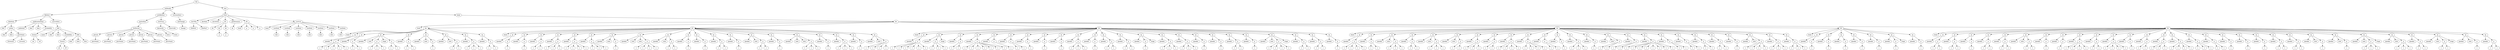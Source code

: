 digraph Tree {
	"t0" [label = "TEI"];
	"t1" [label = "teiHeader"];
	"t2" [label = "fileDesc"];
	"t3" [label = "titleStmt"];
	"t4" [label = "title"];
	"t5" [label = "author"];
	"t6" [label = "idno"];
	"t7" [label = "idno"];
	"t8" [label = "persName"];
	"t9" [label = "forename"];
	"t10" [label = "surname"];
	"t11" [label = "publicationStmt"];
	"t12" [label = "publisher"];
	"t13" [label = "idno"];
	"t14" [label = "idno"];
	"t15" [label = "availability"];
	"t16" [label = "licence"];
	"t17" [label = "ab"];
	"t18" [label = "ref"];
	"t19" [label = "sourceDesc"];
	"t20" [label = "bibl"];
	"t21" [label = "name"];
	"t22" [label = "idno"];
	"t23" [label = "idno"];
	"t24" [label = "availability"];
	"t25" [label = "licence"];
	"t26" [label = "ab"];
	"t27" [label = "ref"];
	"t28" [label = "bibl"];
	"t29" [label = "date"];
	"t30" [label = "date"];
	"t31" [label = "idno"];
	"t32" [label = "profileDesc"];
	"t33" [label = "particDesc"];
	"t34" [label = "listPerson"];
	"t35" [label = "person"];
	"t36" [label = "persName"];
	"t37" [label = "person"];
	"t38" [label = "persName"];
	"t39" [label = "person"];
	"t40" [label = "persName"];
	"t41" [label = "person"];
	"t42" [label = "persName"];
	"t43" [label = "person"];
	"t44" [label = "persName"];
	"t45" [label = "person"];
	"t46" [label = "persName"];
	"t47" [label = "person"];
	"t48" [label = "persName"];
	"t49" [label = "textClass"];
	"t50" [label = "keywords"];
	"t51" [label = "term"];
	"t52" [label = "term"];
	"t53" [label = "classCode"];
	"t54" [label = "revisionDesc"];
	"t55" [label = "listChange"];
	"t56" [label = "change"];
	"t57" [label = "text"];
	"t58" [label = "front"];
	"t59" [label = "docTitle"];
	"t60" [label = "titlePart"];
	"t61" [label = "titlePart"];
	"t62" [label = "docDate"];
	"t63" [label = "docAuthor"];
	"t64" [label = "div"];
	"t65" [label = "div"];
	"t66" [label = "div"];
	"t67" [label = "p"];
	"t68" [label = "div"];
	"t69" [label = "p"];
	"t70" [label = "performance"];
	"t71" [label = "ab"];
	"t72" [label = "div"];
	"t73" [label = "head"];
	"t74" [label = "p"];
	"t75" [label = "p"];
	"t76" [label = "p"];
	"t77" [label = "castList"];
	"t78" [label = "head"];
	"t79" [label = "castItem"];
	"t80" [label = "role"];
	"t81" [label = "castItem"];
	"t82" [label = "role"];
	"t83" [label = "castItem"];
	"t84" [label = "role"];
	"t85" [label = "castItem"];
	"t86" [label = "role"];
	"t87" [label = "castItem"];
	"t88" [label = "role"];
	"t89" [label = "castItem"];
	"t90" [label = "role"];
	"t91" [label = "castItem"];
	"t92" [label = "role"];
	"t93" [label = "body"];
	"t94" [label = "div"];
	"t95" [label = "head"];
	"t96" [label = "div"];
	"t97" [label = "head"];
	"t98" [label = "sp"];
	"t99" [label = "speaker"];
	"t100" [label = "p"];
	"t101" [label = "s"];
	"t102" [label = "s"];
	"t103" [label = "s"];
	"t104" [label = "s"];
	"t105" [label = "s"];
	"t106" [label = "sp"];
	"t107" [label = "speaker"];
	"t108" [label = "p"];
	"t109" [label = "s"];
	"t110" [label = "s"];
	"t111" [label = "sp"];
	"t112" [label = "speaker"];
	"t113" [label = "note"];
	"t114" [label = "p"];
	"t115" [label = "s"];
	"t116" [label = "s"];
	"t117" [label = "s"];
	"t118" [label = "stage"];
	"t119" [label = "p"];
	"t120" [label = "s"];
	"t121" [label = "s"];
	"t122" [label = "sp"];
	"t123" [label = "speaker"];
	"t124" [label = "p"];
	"t125" [label = "s"];
	"t126" [label = "s"];
	"t127" [label = "sp"];
	"t128" [label = "speaker"];
	"t129" [label = "note"];
	"t130" [label = "p"];
	"t131" [label = "s"];
	"t132" [label = "sp"];
	"t133" [label = "speaker"];
	"t134" [label = "note"];
	"t135" [label = "p"];
	"t136" [label = "s"];
	"t137" [label = "s"];
	"t138" [label = "sp"];
	"t139" [label = "speaker"];
	"t140" [label = "p"];
	"t141" [label = "s"];
	"t142" [label = "s"];
	"t143" [label = "s"];
	"t144" [label = "sp"];
	"t145" [label = "speaker"];
	"t146" [label = "p"];
	"t147" [label = "s"];
	"t148" [label = "s"];
	"t149" [label = "div"];
	"t150" [label = "head"];
	"t151" [label = "sp"];
	"t152" [label = "speaker"];
	"t153" [label = "p"];
	"t154" [label = "s"];
	"t155" [label = "sp"];
	"t156" [label = "speaker"];
	"t157" [label = "p"];
	"t158" [label = "s"];
	"t159" [label = "sp"];
	"t160" [label = "speaker"];
	"t161" [label = "p"];
	"t162" [label = "s"];
	"t163" [label = "s"];
	"t164" [label = "sp"];
	"t165" [label = "speaker"];
	"t166" [label = "p"];
	"t167" [label = "s"];
	"t168" [label = "s"];
	"t169" [label = "s"];
	"t170" [label = "sp"];
	"t171" [label = "speaker"];
	"t172" [label = "p"];
	"t173" [label = "s"];
	"t174" [label = "s"];
	"t175" [label = "s"];
	"t176" [label = "s"];
	"t177" [label = "sp"];
	"t178" [label = "speaker"];
	"t179" [label = "p"];
	"t180" [label = "s"];
	"t181" [label = "s"];
	"t182" [label = "s"];
	"t183" [label = "sp"];
	"t184" [label = "speaker"];
	"t185" [label = "note"];
	"t186" [label = "p"];
	"t187" [label = "s"];
	"t188" [label = "sp"];
	"t189" [label = "speaker"];
	"t190" [label = "note"];
	"t191" [label = "note"];
	"t192" [label = "p"];
	"t193" [label = "s"];
	"t194" [label = "s"];
	"t195" [label = "s"];
	"t196" [label = "s"];
	"t197" [label = "sp"];
	"t198" [label = "speaker"];
	"t199" [label = "note"];
	"t200" [label = "p"];
	"t201" [label = "s"];
	"t202" [label = "s"];
	"t203" [label = "sp"];
	"t204" [label = "speaker"];
	"t205" [label = "p"];
	"t206" [label = "s"];
	"t207" [label = "sp"];
	"t208" [label = "speaker"];
	"t209" [label = "p"];
	"t210" [label = "s"];
	"t211" [label = "sp"];
	"t212" [label = "speaker"];
	"t213" [label = "p"];
	"t214" [label = "s"];
	"t215" [label = "s"];
	"t216" [label = "sp"];
	"t217" [label = "speaker"];
	"t218" [label = "p"];
	"t219" [label = "s"];
	"t220" [label = "sp"];
	"t221" [label = "speaker"];
	"t222" [label = "note"];
	"t223" [label = "p"];
	"t224" [label = "s"];
	"t225" [label = "s"];
	"t226" [label = "sp"];
	"t227" [label = "speaker"];
	"t228" [label = "p"];
	"t229" [label = "s"];
	"t230" [label = "sp"];
	"t231" [label = "speaker"];
	"t232" [label = "note"];
	"t233" [label = "note"];
	"t234" [label = "p"];
	"t235" [label = "s"];
	"t236" [label = "s"];
	"t237" [label = "s"];
	"t238" [label = "sp"];
	"t239" [label = "speaker"];
	"t240" [label = "p"];
	"t241" [label = "s"];
	"t242" [label = "sp"];
	"t243" [label = "speaker"];
	"t244" [label = "p"];
	"t245" [label = "s"];
	"t246" [label = "s"];
	"t247" [label = "s"];
	"t248" [label = "sp"];
	"t249" [label = "speaker"];
	"t250" [label = "p"];
	"t251" [label = "s"];
	"t252" [label = "sp"];
	"t253" [label = "speaker"];
	"t254" [label = "note"];
	"t255" [label = "p"];
	"t256" [label = "s"];
	"t257" [label = "s"];
	"t258" [label = "s"];
	"t259" [label = "s"];
	"t260" [label = "div"];
	"t261" [label = "head"];
	"t262" [label = "sp"];
	"t263" [label = "speaker"];
	"t264" [label = "p"];
	"t265" [label = "s"];
	"t266" [label = "s"];
	"t267" [label = "s"];
	"t268" [label = "s"];
	"t269" [label = "s"];
	"t270" [label = "s"];
	"t271" [label = "sp"];
	"t272" [label = "speaker"];
	"t273" [label = "p"];
	"t274" [label = "s"];
	"t275" [label = "s"];
	"t276" [label = "s"];
	"t277" [label = "stage"];
	"t278" [label = "sp"];
	"t279" [label = "speaker"];
	"t280" [label = "p"];
	"t281" [label = "s"];
	"t282" [label = "s"];
	"t283" [label = "sp"];
	"t284" [label = "speaker"];
	"t285" [label = "p"];
	"t286" [label = "s"];
	"t287" [label = "s"];
	"t288" [label = "s"];
	"t289" [label = "s"];
	"t290" [label = "s"];
	"t291" [label = "s"];
	"t292" [label = "s"];
	"t293" [label = "sp"];
	"t294" [label = "speaker"];
	"t295" [label = "p"];
	"t296" [label = "s"];
	"t297" [label = "sp"];
	"t298" [label = "speaker"];
	"t299" [label = "p"];
	"t300" [label = "s"];
	"t301" [label = "s"];
	"t302" [label = "sp"];
	"t303" [label = "speaker"];
	"t304" [label = "p"];
	"t305" [label = "s"];
	"t306" [label = "sp"];
	"t307" [label = "speaker"];
	"t308" [label = "p"];
	"t309" [label = "s"];
	"t310" [label = "sp"];
	"t311" [label = "speaker"];
	"t312" [label = "p"];
	"t313" [label = "s"];
	"t314" [label = "sp"];
	"t315" [label = "speaker"];
	"t316" [label = "p"];
	"t317" [label = "s"];
	"t318" [label = "s"];
	"t319" [label = "s"];
	"t320" [label = "sp"];
	"t321" [label = "speaker"];
	"t322" [label = "p"];
	"t323" [label = "s"];
	"t324" [label = "sp"];
	"t325" [label = "speaker"];
	"t326" [label = "p"];
	"t327" [label = "s"];
	"t328" [label = "s"];
	"t329" [label = "sp"];
	"t330" [label = "speaker"];
	"t331" [label = "p"];
	"t332" [label = "s"];
	"t333" [label = "s"];
	"t334" [label = "sp"];
	"t335" [label = "speaker"];
	"t336" [label = "p"];
	"t337" [label = "s"];
	"t338" [label = "stage"];
	"t339" [label = "sp"];
	"t340" [label = "speaker"];
	"t341" [label = "p"];
	"t342" [label = "s"];
	"t343" [label = "s"];
	"t344" [label = "s"];
	"t345" [label = "sp"];
	"t346" [label = "speaker"];
	"t347" [label = "p"];
	"t348" [label = "s"];
	"t349" [label = "s"];
	"t350" [label = "s"];
	"t351" [label = "sp"];
	"t352" [label = "speaker"];
	"t353" [label = "p"];
	"t354" [label = "s"];
	"t355" [label = "sp"];
	"t356" [label = "speaker"];
	"t357" [label = "p"];
	"t358" [label = "s"];
	"t359" [label = "sp"];
	"t360" [label = "speaker"];
	"t361" [label = "p"];
	"t362" [label = "s"];
	"t363" [label = "s"];
	"t364" [label = "sp"];
	"t365" [label = "speaker"];
	"t366" [label = "p"];
	"t367" [label = "s"];
	"t368" [label = "sp"];
	"t369" [label = "speaker"];
	"t370" [label = "note"];
	"t371" [label = "p"];
	"t372" [label = "s"];
	"t373" [label = "s"];
	"t374" [label = "s"];
	"t375" [label = "s"];
	"t376" [label = "stage"];
	"t377" [label = "sp"];
	"t378" [label = "speaker"];
	"t379" [label = "p"];
	"t380" [label = "s"];
	"t381" [label = "s"];
	"t382" [label = "sp"];
	"t383" [label = "speaker"];
	"t384" [label = "p"];
	"t385" [label = "s"];
	"t386" [label = "s"];
	"t387" [label = "sp"];
	"t388" [label = "speaker"];
	"t389" [label = "p"];
	"t390" [label = "s"];
	"t391" [label = "div"];
	"t392" [label = "head"];
	"t393" [label = "sp"];
	"t394" [label = "speaker"];
	"t395" [label = "p"];
	"t396" [label = "s"];
	"t397" [label = "s"];
	"t398" [label = "s"];
	"t399" [label = "s"];
	"t400" [label = "sp"];
	"t401" [label = "speaker"];
	"t402" [label = "p"];
	"t403" [label = "s"];
	"t404" [label = "s"];
	"t405" [label = "sp"];
	"t406" [label = "speaker"];
	"t407" [label = "note"];
	"t408" [label = "p"];
	"t409" [label = "s"];
	"t410" [label = "s"];
	"t411" [label = "s"];
	"t412" [label = "sp"];
	"t413" [label = "speaker"];
	"t414" [label = "p"];
	"t415" [label = "s"];
	"t416" [label = "s"];
	"t417" [label = "sp"];
	"t418" [label = "speaker"];
	"t419" [label = "note"];
	"t420" [label = "p"];
	"t421" [label = "s"];
	"t422" [label = "s"];
	"t423" [label = "s"];
	"t424" [label = "sp"];
	"t425" [label = "speaker"];
	"t426" [label = "note"];
	"t427" [label = "p"];
	"t428" [label = "s"];
	"t429" [label = "s"];
	"t430" [label = "sp"];
	"t431" [label = "speaker"];
	"t432" [label = "p"];
	"t433" [label = "s"];
	"t434" [label = "s"];
	"t435" [label = "s"];
	"t436" [label = "sp"];
	"t437" [label = "speaker"];
	"t438" [label = "p"];
	"t439" [label = "s"];
	"t440" [label = "s"];
	"t441" [label = "sp"];
	"t442" [label = "speaker"];
	"t443" [label = "p"];
	"t444" [label = "s"];
	"t445" [label = "s"];
	"t446" [label = "s"];
	"t447" [label = "s"];
	"t448" [label = "sp"];
	"t449" [label = "speaker"];
	"t450" [label = "p"];
	"t451" [label = "s"];
	"t452" [label = "s"];
	"t453" [label = "s"];
	"t454" [label = "s"];
	"t455" [label = "sp"];
	"t456" [label = "speaker"];
	"t457" [label = "p"];
	"t458" [label = "s"];
	"t459" [label = "s"];
	"t460" [label = "sp"];
	"t461" [label = "speaker"];
	"t462" [label = "p"];
	"t463" [label = "s"];
	"t464" [label = "sp"];
	"t465" [label = "speaker"];
	"t466" [label = "p"];
	"t467" [label = "s"];
	"t468" [label = "s"];
	"t469" [label = "s"];
	"t470" [label = "sp"];
	"t471" [label = "speaker"];
	"t472" [label = "p"];
	"t473" [label = "s"];
	"t474" [label = "sp"];
	"t475" [label = "speaker"];
	"t476" [label = "note"];
	"t477" [label = "p"];
	"t478" [label = "s"];
	"t479" [label = "s"];
	"t480" [label = "sp"];
	"t481" [label = "speaker"];
	"t482" [label = "p"];
	"t483" [label = "s"];
	"t484" [label = "s"];
	"t485" [label = "sp"];
	"t486" [label = "speaker"];
	"t487" [label = "p"];
	"t488" [label = "s"];
	"t489" [label = "s"];
	"t490" [label = "s"];
	"t491" [label = "s"];
	"t492" [label = "s"];
	"t493" [label = "s"];
	"t494" [label = "s"];
	"t495" [label = "s"];
	"t496" [label = "sp"];
	"t497" [label = "speaker"];
	"t498" [label = "p"];
	"t499" [label = "s"];
	"t500" [label = "s"];
	"t501" [label = "sp"];
	"t502" [label = "speaker"];
	"t503" [label = "p"];
	"t504" [label = "s"];
	"t505" [label = "s"];
	"t506" [label = "sp"];
	"t507" [label = "speaker"];
	"t508" [label = "p"];
	"t509" [label = "s"];
	"t510" [label = "s"];
	"t511" [label = "sp"];
	"t512" [label = "speaker"];
	"t513" [label = "p"];
	"t514" [label = "s"];
	"t515" [label = "s"];
	"t516" [label = "sp"];
	"t517" [label = "speaker"];
	"t518" [label = "p"];
	"t519" [label = "s"];
	"t520" [label = "sp"];
	"t521" [label = "speaker"];
	"t522" [label = "note"];
	"t523" [label = "p"];
	"t524" [label = "s"];
	"t525" [label = "s"];
	"t526" [label = "s"];
	"t527" [label = "s"];
	"t528" [label = "sp"];
	"t529" [label = "speaker"];
	"t530" [label = "p"];
	"t531" [label = "s"];
	"t532" [label = "s"];
	"t533" [label = "s"];
	"t534" [label = "sp"];
	"t535" [label = "speaker"];
	"t536" [label = "p"];
	"t537" [label = "s"];
	"t538" [label = "s"];
	"t539" [label = "s"];
	"t540" [label = "div"];
	"t541" [label = "head"];
	"t542" [label = "sp"];
	"t543" [label = "speaker"];
	"t544" [label = "p"];
	"t545" [label = "s"];
	"t546" [label = "sp"];
	"t547" [label = "speaker"];
	"t548" [label = "p"];
	"t549" [label = "s"];
	"t550" [label = "sp"];
	"t551" [label = "speaker"];
	"t552" [label = "p"];
	"t553" [label = "s"];
	"t554" [label = "sp"];
	"t555" [label = "speaker"];
	"t556" [label = "p"];
	"t557" [label = "s"];
	"t558" [label = "sp"];
	"t559" [label = "speaker"];
	"t560" [label = "p"];
	"t561" [label = "s"];
	"t562" [label = "sp"];
	"t563" [label = "speaker"];
	"t564" [label = "p"];
	"t565" [label = "s"];
	"t566" [label = "stage"];
	"t567" [label = "sp"];
	"t568" [label = "speaker"];
	"t569" [label = "p"];
	"t570" [label = "s"];
	"t571" [label = "div"];
	"t572" [label = "head"];
	"t573" [label = "sp"];
	"t574" [label = "speaker"];
	"t575" [label = "p"];
	"t576" [label = "s"];
	"t577" [label = "s"];
	"t578" [label = "sp"];
	"t579" [label = "speaker"];
	"t580" [label = "p"];
	"t581" [label = "s"];
	"t582" [label = "s"];
	"t583" [label = "sp"];
	"t584" [label = "speaker"];
	"t585" [label = "p"];
	"t586" [label = "s"];
	"t587" [label = "sp"];
	"t588" [label = "speaker"];
	"t589" [label = "p"];
	"t590" [label = "s"];
	"t591" [label = "s"];
	"t592" [label = "sp"];
	"t593" [label = "speaker"];
	"t594" [label = "p"];
	"t595" [label = "s"];
	"t596" [label = "s"];
	"t597" [label = "sp"];
	"t598" [label = "speaker"];
	"t599" [label = "note"];
	"t600" [label = "p"];
	"t601" [label = "s"];
	"t602" [label = "s"];
	"t603" [label = "sp"];
	"t604" [label = "speaker"];
	"t605" [label = "p"];
	"t606" [label = "s"];
	"t607" [label = "sp"];
	"t608" [label = "speaker"];
	"t609" [label = "p"];
	"t610" [label = "s"];
	"t611" [label = "sp"];
	"t612" [label = "speaker"];
	"t613" [label = "p"];
	"t614" [label = "s"];
	"t615" [label = "s"];
	"t616" [label = "s"];
	"t617" [label = "s"];
	"t618" [label = "sp"];
	"t619" [label = "speaker"];
	"t620" [label = "p"];
	"t621" [label = "s"];
	"t622" [label = "s"];
	"t623" [label = "sp"];
	"t624" [label = "speaker"];
	"t625" [label = "p"];
	"t626" [label = "s"];
	"t627" [label = "s"];
	"t628" [label = "s"];
	"t629" [label = "s"];
	"t630" [label = "sp"];
	"t631" [label = "speaker"];
	"t632" [label = "p"];
	"t633" [label = "s"];
	"t634" [label = "sp"];
	"t635" [label = "speaker"];
	"t636" [label = "p"];
	"t637" [label = "s"];
	"t638" [label = "s"];
	"t639" [label = "sp"];
	"t640" [label = "speaker"];
	"t641" [label = "p"];
	"t642" [label = "s"];
	"t643" [label = "s"];
	"t644" [label = "s"];
	"t645" [label = "sp"];
	"t646" [label = "speaker"];
	"t647" [label = "p"];
	"t648" [label = "s"];
	"t649" [label = "s"];
	"t650" [label = "s"];
	"t651" [label = "s"];
	"t652" [label = "sp"];
	"t653" [label = "speaker"];
	"t654" [label = "p"];
	"t655" [label = "s"];
	"t656" [label = "s"];
	"t657" [label = "s"];
	"t658" [label = "sp"];
	"t659" [label = "speaker"];
	"t660" [label = "p"];
	"t661" [label = "s"];
	"t662" [label = "s"];
	"t663" [label = "sp"];
	"t664" [label = "speaker"];
	"t665" [label = "p"];
	"t666" [label = "s"];
	"t667" [label = "sp"];
	"t668" [label = "speaker"];
	"t669" [label = "p"];
	"t670" [label = "s"];
	"t671" [label = "sp"];
	"t672" [label = "speaker"];
	"t673" [label = "p"];
	"t674" [label = "s"];
	"t675" [label = "sp"];
	"t676" [label = "speaker"];
	"t677" [label = "p"];
	"t678" [label = "s"];
	"t679" [label = "s"];
	"t680" [label = "sp"];
	"t681" [label = "speaker"];
	"t682" [label = "p"];
	"t683" [label = "s"];
	"t684" [label = "s"];
	"t685" [label = "sp"];
	"t686" [label = "speaker"];
	"t687" [label = "note"];
	"t688" [label = "p"];
	"t689" [label = "s"];
	"t690" [label = "sp"];
	"t691" [label = "speaker"];
	"t692" [label = "note"];
	"t693" [label = "p"];
	"t694" [label = "s"];
	"t695" [label = "sp"];
	"t696" [label = "speaker"];
	"t697" [label = "note"];
	"t698" [label = "p"];
	"t699" [label = "s"];
	"t700" [label = "s"];
	"t701" [label = "s"];
	"t702" [label = "stage"];
	"t703" [label = "sp"];
	"t704" [label = "speaker"];
	"t705" [label = "note"];
	"t706" [label = "p"];
	"t707" [label = "s"];
	"t708" [label = "s"];
	"t709" [label = "s"];
	"t710" [label = "sp"];
	"t711" [label = "speaker"];
	"t712" [label = "p"];
	"t713" [label = "s"];
	"t714" [label = "s"];
	"t715" [label = "sp"];
	"t716" [label = "speaker"];
	"t717" [label = "note"];
	"t718" [label = "p"];
	"t719" [label = "s"];
	"t720" [label = "s"];
	"t721" [label = "stage"];
	"t722" [label = "sp"];
	"t723" [label = "speaker"];
	"t724" [label = "note"];
	"t725" [label = "p"];
	"t726" [label = "s"];
	"t727" [label = "sp"];
	"t728" [label = "speaker"];
	"t729" [label = "p"];
	"t730" [label = "s"];
	"t731" [label = "s"];
	"t0" -> "t1";
	"t1" -> "t2";
	"t2" -> "t3";
	"t3" -> "t4";
	"t3" -> "t5";
	"t5" -> "t6";
	"t5" -> "t7";
	"t5" -> "t8";
	"t8" -> "t9";
	"t8" -> "t10";
	"t2" -> "t11";
	"t11" -> "t12";
	"t11" -> "t13";
	"t11" -> "t14";
	"t11" -> "t15";
	"t15" -> "t16";
	"t16" -> "t17";
	"t16" -> "t18";
	"t2" -> "t19";
	"t19" -> "t20";
	"t20" -> "t21";
	"t20" -> "t22";
	"t20" -> "t23";
	"t20" -> "t24";
	"t24" -> "t25";
	"t25" -> "t26";
	"t25" -> "t27";
	"t20" -> "t28";
	"t28" -> "t29";
	"t28" -> "t30";
	"t28" -> "t31";
	"t1" -> "t32";
	"t32" -> "t33";
	"t33" -> "t34";
	"t34" -> "t35";
	"t35" -> "t36";
	"t34" -> "t37";
	"t37" -> "t38";
	"t34" -> "t39";
	"t39" -> "t40";
	"t34" -> "t41";
	"t41" -> "t42";
	"t34" -> "t43";
	"t43" -> "t44";
	"t34" -> "t45";
	"t45" -> "t46";
	"t34" -> "t47";
	"t47" -> "t48";
	"t32" -> "t49";
	"t49" -> "t50";
	"t50" -> "t51";
	"t50" -> "t52";
	"t49" -> "t53";
	"t1" -> "t54";
	"t54" -> "t55";
	"t55" -> "t56";
	"t0" -> "t57";
	"t57" -> "t58";
	"t58" -> "t59";
	"t59" -> "t60";
	"t59" -> "t61";
	"t58" -> "t62";
	"t58" -> "t63";
	"t58" -> "t64";
	"t64" -> "t65";
	"t64" -> "t66";
	"t66" -> "t67";
	"t64" -> "t68";
	"t68" -> "t69";
	"t58" -> "t70";
	"t70" -> "t71";
	"t58" -> "t72";
	"t72" -> "t73";
	"t72" -> "t74";
	"t72" -> "t75";
	"t72" -> "t76";
	"t58" -> "t77";
	"t77" -> "t78";
	"t77" -> "t79";
	"t79" -> "t80";
	"t77" -> "t81";
	"t81" -> "t82";
	"t77" -> "t83";
	"t83" -> "t84";
	"t77" -> "t85";
	"t85" -> "t86";
	"t77" -> "t87";
	"t87" -> "t88";
	"t77" -> "t89";
	"t89" -> "t90";
	"t77" -> "t91";
	"t91" -> "t92";
	"t57" -> "t93";
	"t93" -> "t94";
	"t94" -> "t95";
	"t94" -> "t96";
	"t96" -> "t97";
	"t96" -> "t98";
	"t98" -> "t99";
	"t98" -> "t100";
	"t100" -> "t101";
	"t100" -> "t102";
	"t100" -> "t103";
	"t100" -> "t104";
	"t100" -> "t105";
	"t96" -> "t106";
	"t106" -> "t107";
	"t106" -> "t108";
	"t108" -> "t109";
	"t108" -> "t110";
	"t96" -> "t111";
	"t111" -> "t112";
	"t111" -> "t113";
	"t111" -> "t114";
	"t114" -> "t115";
	"t114" -> "t116";
	"t114" -> "t117";
	"t111" -> "t118";
	"t111" -> "t119";
	"t119" -> "t120";
	"t119" -> "t121";
	"t96" -> "t122";
	"t122" -> "t123";
	"t122" -> "t124";
	"t124" -> "t125";
	"t124" -> "t126";
	"t96" -> "t127";
	"t127" -> "t128";
	"t127" -> "t129";
	"t127" -> "t130";
	"t130" -> "t131";
	"t96" -> "t132";
	"t132" -> "t133";
	"t132" -> "t134";
	"t132" -> "t135";
	"t135" -> "t136";
	"t135" -> "t137";
	"t96" -> "t138";
	"t138" -> "t139";
	"t138" -> "t140";
	"t140" -> "t141";
	"t140" -> "t142";
	"t140" -> "t143";
	"t96" -> "t144";
	"t144" -> "t145";
	"t144" -> "t146";
	"t146" -> "t147";
	"t146" -> "t148";
	"t94" -> "t149";
	"t149" -> "t150";
	"t149" -> "t151";
	"t151" -> "t152";
	"t151" -> "t153";
	"t153" -> "t154";
	"t149" -> "t155";
	"t155" -> "t156";
	"t155" -> "t157";
	"t157" -> "t158";
	"t149" -> "t159";
	"t159" -> "t160";
	"t159" -> "t161";
	"t161" -> "t162";
	"t161" -> "t163";
	"t149" -> "t164";
	"t164" -> "t165";
	"t164" -> "t166";
	"t166" -> "t167";
	"t166" -> "t168";
	"t166" -> "t169";
	"t149" -> "t170";
	"t170" -> "t171";
	"t170" -> "t172";
	"t172" -> "t173";
	"t172" -> "t174";
	"t172" -> "t175";
	"t172" -> "t176";
	"t149" -> "t177";
	"t177" -> "t178";
	"t177" -> "t179";
	"t179" -> "t180";
	"t179" -> "t181";
	"t179" -> "t182";
	"t149" -> "t183";
	"t183" -> "t184";
	"t183" -> "t185";
	"t183" -> "t186";
	"t186" -> "t187";
	"t149" -> "t188";
	"t188" -> "t189";
	"t188" -> "t190";
	"t188" -> "t191";
	"t188" -> "t192";
	"t192" -> "t193";
	"t192" -> "t194";
	"t192" -> "t195";
	"t192" -> "t196";
	"t149" -> "t197";
	"t197" -> "t198";
	"t197" -> "t199";
	"t197" -> "t200";
	"t200" -> "t201";
	"t200" -> "t202";
	"t149" -> "t203";
	"t203" -> "t204";
	"t203" -> "t205";
	"t205" -> "t206";
	"t149" -> "t207";
	"t207" -> "t208";
	"t207" -> "t209";
	"t209" -> "t210";
	"t149" -> "t211";
	"t211" -> "t212";
	"t211" -> "t213";
	"t213" -> "t214";
	"t213" -> "t215";
	"t149" -> "t216";
	"t216" -> "t217";
	"t216" -> "t218";
	"t218" -> "t219";
	"t149" -> "t220";
	"t220" -> "t221";
	"t220" -> "t222";
	"t220" -> "t223";
	"t223" -> "t224";
	"t223" -> "t225";
	"t149" -> "t226";
	"t226" -> "t227";
	"t226" -> "t228";
	"t228" -> "t229";
	"t149" -> "t230";
	"t230" -> "t231";
	"t230" -> "t232";
	"t230" -> "t233";
	"t230" -> "t234";
	"t234" -> "t235";
	"t234" -> "t236";
	"t234" -> "t237";
	"t149" -> "t238";
	"t238" -> "t239";
	"t238" -> "t240";
	"t240" -> "t241";
	"t149" -> "t242";
	"t242" -> "t243";
	"t242" -> "t244";
	"t244" -> "t245";
	"t244" -> "t246";
	"t244" -> "t247";
	"t149" -> "t248";
	"t248" -> "t249";
	"t248" -> "t250";
	"t250" -> "t251";
	"t149" -> "t252";
	"t252" -> "t253";
	"t252" -> "t254";
	"t252" -> "t255";
	"t255" -> "t256";
	"t255" -> "t257";
	"t255" -> "t258";
	"t255" -> "t259";
	"t94" -> "t260";
	"t260" -> "t261";
	"t260" -> "t262";
	"t262" -> "t263";
	"t262" -> "t264";
	"t264" -> "t265";
	"t264" -> "t266";
	"t264" -> "t267";
	"t264" -> "t268";
	"t264" -> "t269";
	"t264" -> "t270";
	"t260" -> "t271";
	"t271" -> "t272";
	"t271" -> "t273";
	"t273" -> "t274";
	"t273" -> "t275";
	"t273" -> "t276";
	"t271" -> "t277";
	"t260" -> "t278";
	"t278" -> "t279";
	"t278" -> "t280";
	"t280" -> "t281";
	"t280" -> "t282";
	"t260" -> "t283";
	"t283" -> "t284";
	"t283" -> "t285";
	"t285" -> "t286";
	"t285" -> "t287";
	"t285" -> "t288";
	"t285" -> "t289";
	"t285" -> "t290";
	"t285" -> "t291";
	"t285" -> "t292";
	"t260" -> "t293";
	"t293" -> "t294";
	"t293" -> "t295";
	"t295" -> "t296";
	"t260" -> "t297";
	"t297" -> "t298";
	"t297" -> "t299";
	"t299" -> "t300";
	"t299" -> "t301";
	"t260" -> "t302";
	"t302" -> "t303";
	"t302" -> "t304";
	"t304" -> "t305";
	"t260" -> "t306";
	"t306" -> "t307";
	"t306" -> "t308";
	"t308" -> "t309";
	"t260" -> "t310";
	"t310" -> "t311";
	"t310" -> "t312";
	"t312" -> "t313";
	"t260" -> "t314";
	"t314" -> "t315";
	"t314" -> "t316";
	"t316" -> "t317";
	"t316" -> "t318";
	"t316" -> "t319";
	"t260" -> "t320";
	"t320" -> "t321";
	"t320" -> "t322";
	"t322" -> "t323";
	"t260" -> "t324";
	"t324" -> "t325";
	"t324" -> "t326";
	"t326" -> "t327";
	"t326" -> "t328";
	"t260" -> "t329";
	"t329" -> "t330";
	"t329" -> "t331";
	"t331" -> "t332";
	"t331" -> "t333";
	"t260" -> "t334";
	"t334" -> "t335";
	"t334" -> "t336";
	"t336" -> "t337";
	"t334" -> "t338";
	"t260" -> "t339";
	"t339" -> "t340";
	"t339" -> "t341";
	"t341" -> "t342";
	"t341" -> "t343";
	"t341" -> "t344";
	"t260" -> "t345";
	"t345" -> "t346";
	"t345" -> "t347";
	"t347" -> "t348";
	"t347" -> "t349";
	"t347" -> "t350";
	"t260" -> "t351";
	"t351" -> "t352";
	"t351" -> "t353";
	"t353" -> "t354";
	"t260" -> "t355";
	"t355" -> "t356";
	"t355" -> "t357";
	"t357" -> "t358";
	"t260" -> "t359";
	"t359" -> "t360";
	"t359" -> "t361";
	"t361" -> "t362";
	"t361" -> "t363";
	"t260" -> "t364";
	"t364" -> "t365";
	"t364" -> "t366";
	"t366" -> "t367";
	"t260" -> "t368";
	"t368" -> "t369";
	"t368" -> "t370";
	"t368" -> "t371";
	"t371" -> "t372";
	"t371" -> "t373";
	"t371" -> "t374";
	"t371" -> "t375";
	"t368" -> "t376";
	"t260" -> "t377";
	"t377" -> "t378";
	"t377" -> "t379";
	"t379" -> "t380";
	"t379" -> "t381";
	"t260" -> "t382";
	"t382" -> "t383";
	"t382" -> "t384";
	"t384" -> "t385";
	"t384" -> "t386";
	"t260" -> "t387";
	"t387" -> "t388";
	"t387" -> "t389";
	"t389" -> "t390";
	"t94" -> "t391";
	"t391" -> "t392";
	"t391" -> "t393";
	"t393" -> "t394";
	"t393" -> "t395";
	"t395" -> "t396";
	"t395" -> "t397";
	"t395" -> "t398";
	"t395" -> "t399";
	"t391" -> "t400";
	"t400" -> "t401";
	"t400" -> "t402";
	"t402" -> "t403";
	"t402" -> "t404";
	"t391" -> "t405";
	"t405" -> "t406";
	"t405" -> "t407";
	"t405" -> "t408";
	"t408" -> "t409";
	"t408" -> "t410";
	"t408" -> "t411";
	"t391" -> "t412";
	"t412" -> "t413";
	"t412" -> "t414";
	"t414" -> "t415";
	"t414" -> "t416";
	"t391" -> "t417";
	"t417" -> "t418";
	"t417" -> "t419";
	"t417" -> "t420";
	"t420" -> "t421";
	"t420" -> "t422";
	"t420" -> "t423";
	"t391" -> "t424";
	"t424" -> "t425";
	"t424" -> "t426";
	"t424" -> "t427";
	"t427" -> "t428";
	"t427" -> "t429";
	"t391" -> "t430";
	"t430" -> "t431";
	"t430" -> "t432";
	"t432" -> "t433";
	"t432" -> "t434";
	"t432" -> "t435";
	"t391" -> "t436";
	"t436" -> "t437";
	"t436" -> "t438";
	"t438" -> "t439";
	"t438" -> "t440";
	"t391" -> "t441";
	"t441" -> "t442";
	"t441" -> "t443";
	"t443" -> "t444";
	"t443" -> "t445";
	"t443" -> "t446";
	"t443" -> "t447";
	"t391" -> "t448";
	"t448" -> "t449";
	"t448" -> "t450";
	"t450" -> "t451";
	"t450" -> "t452";
	"t450" -> "t453";
	"t450" -> "t454";
	"t391" -> "t455";
	"t455" -> "t456";
	"t455" -> "t457";
	"t457" -> "t458";
	"t457" -> "t459";
	"t391" -> "t460";
	"t460" -> "t461";
	"t460" -> "t462";
	"t462" -> "t463";
	"t391" -> "t464";
	"t464" -> "t465";
	"t464" -> "t466";
	"t466" -> "t467";
	"t466" -> "t468";
	"t466" -> "t469";
	"t391" -> "t470";
	"t470" -> "t471";
	"t470" -> "t472";
	"t472" -> "t473";
	"t391" -> "t474";
	"t474" -> "t475";
	"t474" -> "t476";
	"t474" -> "t477";
	"t477" -> "t478";
	"t477" -> "t479";
	"t391" -> "t480";
	"t480" -> "t481";
	"t480" -> "t482";
	"t482" -> "t483";
	"t482" -> "t484";
	"t391" -> "t485";
	"t485" -> "t486";
	"t485" -> "t487";
	"t487" -> "t488";
	"t487" -> "t489";
	"t487" -> "t490";
	"t487" -> "t491";
	"t487" -> "t492";
	"t487" -> "t493";
	"t487" -> "t494";
	"t487" -> "t495";
	"t391" -> "t496";
	"t496" -> "t497";
	"t496" -> "t498";
	"t498" -> "t499";
	"t498" -> "t500";
	"t391" -> "t501";
	"t501" -> "t502";
	"t501" -> "t503";
	"t503" -> "t504";
	"t503" -> "t505";
	"t391" -> "t506";
	"t506" -> "t507";
	"t506" -> "t508";
	"t508" -> "t509";
	"t508" -> "t510";
	"t391" -> "t511";
	"t511" -> "t512";
	"t511" -> "t513";
	"t513" -> "t514";
	"t513" -> "t515";
	"t391" -> "t516";
	"t516" -> "t517";
	"t516" -> "t518";
	"t518" -> "t519";
	"t391" -> "t520";
	"t520" -> "t521";
	"t520" -> "t522";
	"t520" -> "t523";
	"t523" -> "t524";
	"t523" -> "t525";
	"t523" -> "t526";
	"t523" -> "t527";
	"t391" -> "t528";
	"t528" -> "t529";
	"t528" -> "t530";
	"t530" -> "t531";
	"t530" -> "t532";
	"t530" -> "t533";
	"t391" -> "t534";
	"t534" -> "t535";
	"t534" -> "t536";
	"t536" -> "t537";
	"t536" -> "t538";
	"t536" -> "t539";
	"t94" -> "t540";
	"t540" -> "t541";
	"t540" -> "t542";
	"t542" -> "t543";
	"t542" -> "t544";
	"t544" -> "t545";
	"t540" -> "t546";
	"t546" -> "t547";
	"t546" -> "t548";
	"t548" -> "t549";
	"t540" -> "t550";
	"t550" -> "t551";
	"t550" -> "t552";
	"t552" -> "t553";
	"t540" -> "t554";
	"t554" -> "t555";
	"t554" -> "t556";
	"t556" -> "t557";
	"t540" -> "t558";
	"t558" -> "t559";
	"t558" -> "t560";
	"t560" -> "t561";
	"t540" -> "t562";
	"t562" -> "t563";
	"t562" -> "t564";
	"t564" -> "t565";
	"t562" -> "t566";
	"t540" -> "t567";
	"t567" -> "t568";
	"t567" -> "t569";
	"t569" -> "t570";
	"t94" -> "t571";
	"t571" -> "t572";
	"t571" -> "t573";
	"t573" -> "t574";
	"t573" -> "t575";
	"t575" -> "t576";
	"t575" -> "t577";
	"t571" -> "t578";
	"t578" -> "t579";
	"t578" -> "t580";
	"t580" -> "t581";
	"t580" -> "t582";
	"t571" -> "t583";
	"t583" -> "t584";
	"t583" -> "t585";
	"t585" -> "t586";
	"t571" -> "t587";
	"t587" -> "t588";
	"t587" -> "t589";
	"t589" -> "t590";
	"t589" -> "t591";
	"t571" -> "t592";
	"t592" -> "t593";
	"t592" -> "t594";
	"t594" -> "t595";
	"t594" -> "t596";
	"t571" -> "t597";
	"t597" -> "t598";
	"t597" -> "t599";
	"t597" -> "t600";
	"t600" -> "t601";
	"t600" -> "t602";
	"t571" -> "t603";
	"t603" -> "t604";
	"t603" -> "t605";
	"t605" -> "t606";
	"t571" -> "t607";
	"t607" -> "t608";
	"t607" -> "t609";
	"t609" -> "t610";
	"t571" -> "t611";
	"t611" -> "t612";
	"t611" -> "t613";
	"t613" -> "t614";
	"t613" -> "t615";
	"t613" -> "t616";
	"t613" -> "t617";
	"t571" -> "t618";
	"t618" -> "t619";
	"t618" -> "t620";
	"t620" -> "t621";
	"t620" -> "t622";
	"t571" -> "t623";
	"t623" -> "t624";
	"t623" -> "t625";
	"t625" -> "t626";
	"t625" -> "t627";
	"t625" -> "t628";
	"t625" -> "t629";
	"t571" -> "t630";
	"t630" -> "t631";
	"t630" -> "t632";
	"t632" -> "t633";
	"t571" -> "t634";
	"t634" -> "t635";
	"t634" -> "t636";
	"t636" -> "t637";
	"t636" -> "t638";
	"t571" -> "t639";
	"t639" -> "t640";
	"t639" -> "t641";
	"t641" -> "t642";
	"t641" -> "t643";
	"t641" -> "t644";
	"t571" -> "t645";
	"t645" -> "t646";
	"t645" -> "t647";
	"t647" -> "t648";
	"t647" -> "t649";
	"t647" -> "t650";
	"t647" -> "t651";
	"t571" -> "t652";
	"t652" -> "t653";
	"t652" -> "t654";
	"t654" -> "t655";
	"t654" -> "t656";
	"t654" -> "t657";
	"t571" -> "t658";
	"t658" -> "t659";
	"t658" -> "t660";
	"t660" -> "t661";
	"t660" -> "t662";
	"t571" -> "t663";
	"t663" -> "t664";
	"t663" -> "t665";
	"t665" -> "t666";
	"t571" -> "t667";
	"t667" -> "t668";
	"t667" -> "t669";
	"t669" -> "t670";
	"t571" -> "t671";
	"t671" -> "t672";
	"t671" -> "t673";
	"t673" -> "t674";
	"t571" -> "t675";
	"t675" -> "t676";
	"t675" -> "t677";
	"t677" -> "t678";
	"t677" -> "t679";
	"t571" -> "t680";
	"t680" -> "t681";
	"t680" -> "t682";
	"t682" -> "t683";
	"t682" -> "t684";
	"t571" -> "t685";
	"t685" -> "t686";
	"t685" -> "t687";
	"t685" -> "t688";
	"t688" -> "t689";
	"t571" -> "t690";
	"t690" -> "t691";
	"t690" -> "t692";
	"t690" -> "t693";
	"t693" -> "t694";
	"t571" -> "t695";
	"t695" -> "t696";
	"t695" -> "t697";
	"t695" -> "t698";
	"t698" -> "t699";
	"t698" -> "t700";
	"t698" -> "t701";
	"t695" -> "t702";
	"t571" -> "t703";
	"t703" -> "t704";
	"t703" -> "t705";
	"t703" -> "t706";
	"t706" -> "t707";
	"t706" -> "t708";
	"t706" -> "t709";
	"t571" -> "t710";
	"t710" -> "t711";
	"t710" -> "t712";
	"t712" -> "t713";
	"t712" -> "t714";
	"t571" -> "t715";
	"t715" -> "t716";
	"t715" -> "t717";
	"t715" -> "t718";
	"t718" -> "t719";
	"t718" -> "t720";
	"t715" -> "t721";
	"t571" -> "t722";
	"t722" -> "t723";
	"t722" -> "t724";
	"t722" -> "t725";
	"t725" -> "t726";
	"t571" -> "t727";
	"t727" -> "t728";
	"t727" -> "t729";
	"t729" -> "t730";
	"t729" -> "t731";
}
